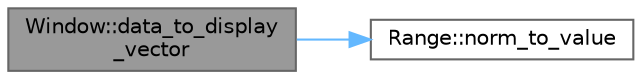 digraph "Window::data_to_display_vector"
{
 // LATEX_PDF_SIZE
  bgcolor="transparent";
  edge [fontname=Helvetica,fontsize=10,labelfontname=Helvetica,labelfontsize=10];
  node [fontname=Helvetica,fontsize=10,shape=box,height=0.2,width=0.4];
  rankdir="LR";
  Node1 [label="Window::data_to_display\l_vector",height=0.2,width=0.4,color="gray40", fillcolor="grey60", style="filled", fontcolor="black",tooltip=" "];
  Node1 -> Node2 [color="steelblue1",style="solid"];
  Node2 [label="Range::norm_to_value",height=0.2,width=0.4,color="grey40", fillcolor="white", style="filled",URL="$class_range.html#a77974dbd35639f9c754fa013f2f82be4",tooltip="Map a normalized number to a value within the range limits."];
}

